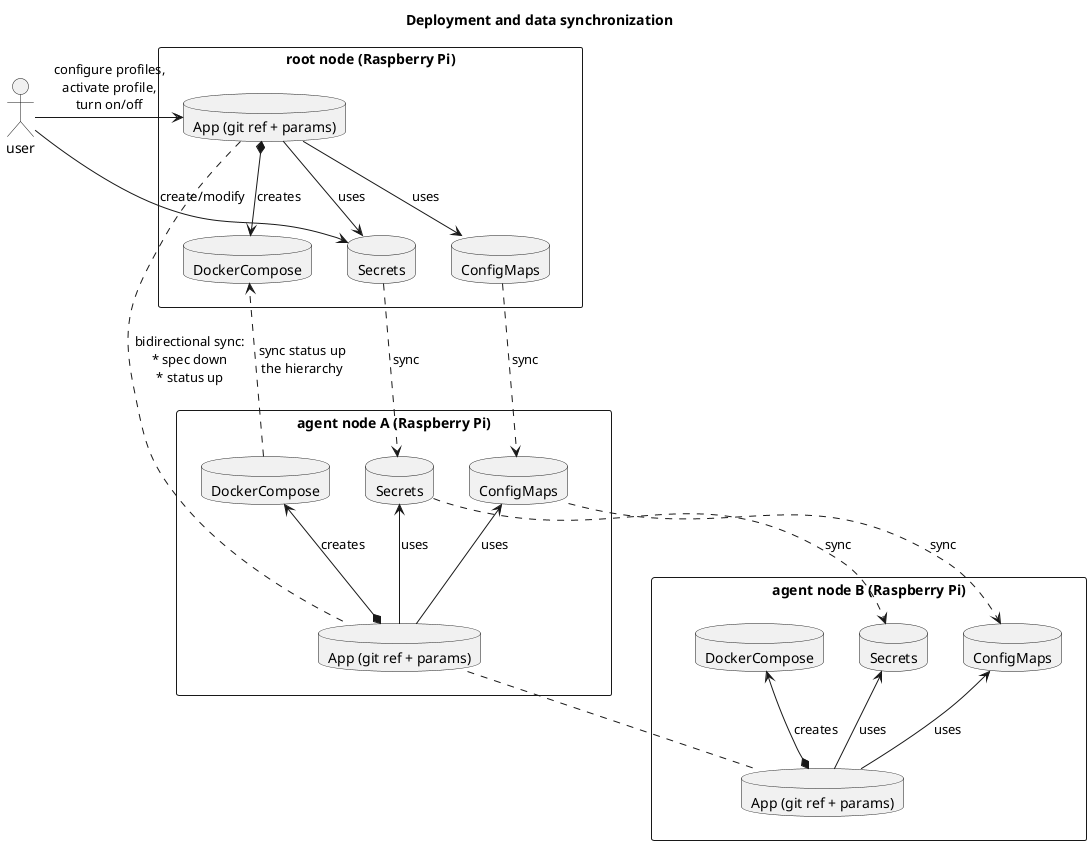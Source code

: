 @startuml

title Deployment and data synchronization

'TODO: Separate app's git ref from params permission-wise in order to prevent an attacker from letting the raspi run an arbitrary container.
'      Maybe introduce Repository kind to constrain the git repositories that users can use.

actor user

rectangle "root node (Raspberry Pi)" as root {
  database "App (git ref + params)" as rootApp
  database ConfigMaps as rootConfig
  database Secrets as rootSecret
  database DockerCompose as rootDc

  rootApp *--> rootDc : creates
  rootApp --> rootConfig : uses
  rootApp --> rootSecret : uses
}

rectangle "agent node A (Raspberry Pi)" as agentA {
  database "App (git ref + params)" as agentAApp
  database ConfigMaps as agentAConfig
  database Secrets as agentASecret
  database DockerCompose as agentADc

  agentADc <--* agentAApp : creates
  agentAConfig <-- agentAApp : uses
  agentASecret <-- agentAApp : uses
}

rectangle "agent node B (Raspberry Pi)" as agentB {
  database "App (git ref + params)" as agentBApp
  database ConfigMaps as agentBConfig
  database Secrets as agentBSecret
  database DockerCompose as agentBDc

  agentBDc <--* agentBApp : creates
  agentBConfig <-- agentBApp : uses
  agentBSecret <-- agentBApp : uses
}

root <-[hidden]- agentA
agentA <-[hidden]- agentB

user -> rootApp : configure profiles,\nactivate profile,\nturn on/off
user -> rootSecret : create/modify

agentADc ..> rootDc : sync status up\nthe hierarchy

rootConfig ..> agentAConfig : sync
rootSecret ..> agentASecret : sync
rootApp .. agentAApp : bidirectional sync:\n* spec down\n* status up

agentAConfig ..> agentBConfig : sync
agentASecret ..> agentBSecret : sync
agentAApp .. agentBApp

@enduml
